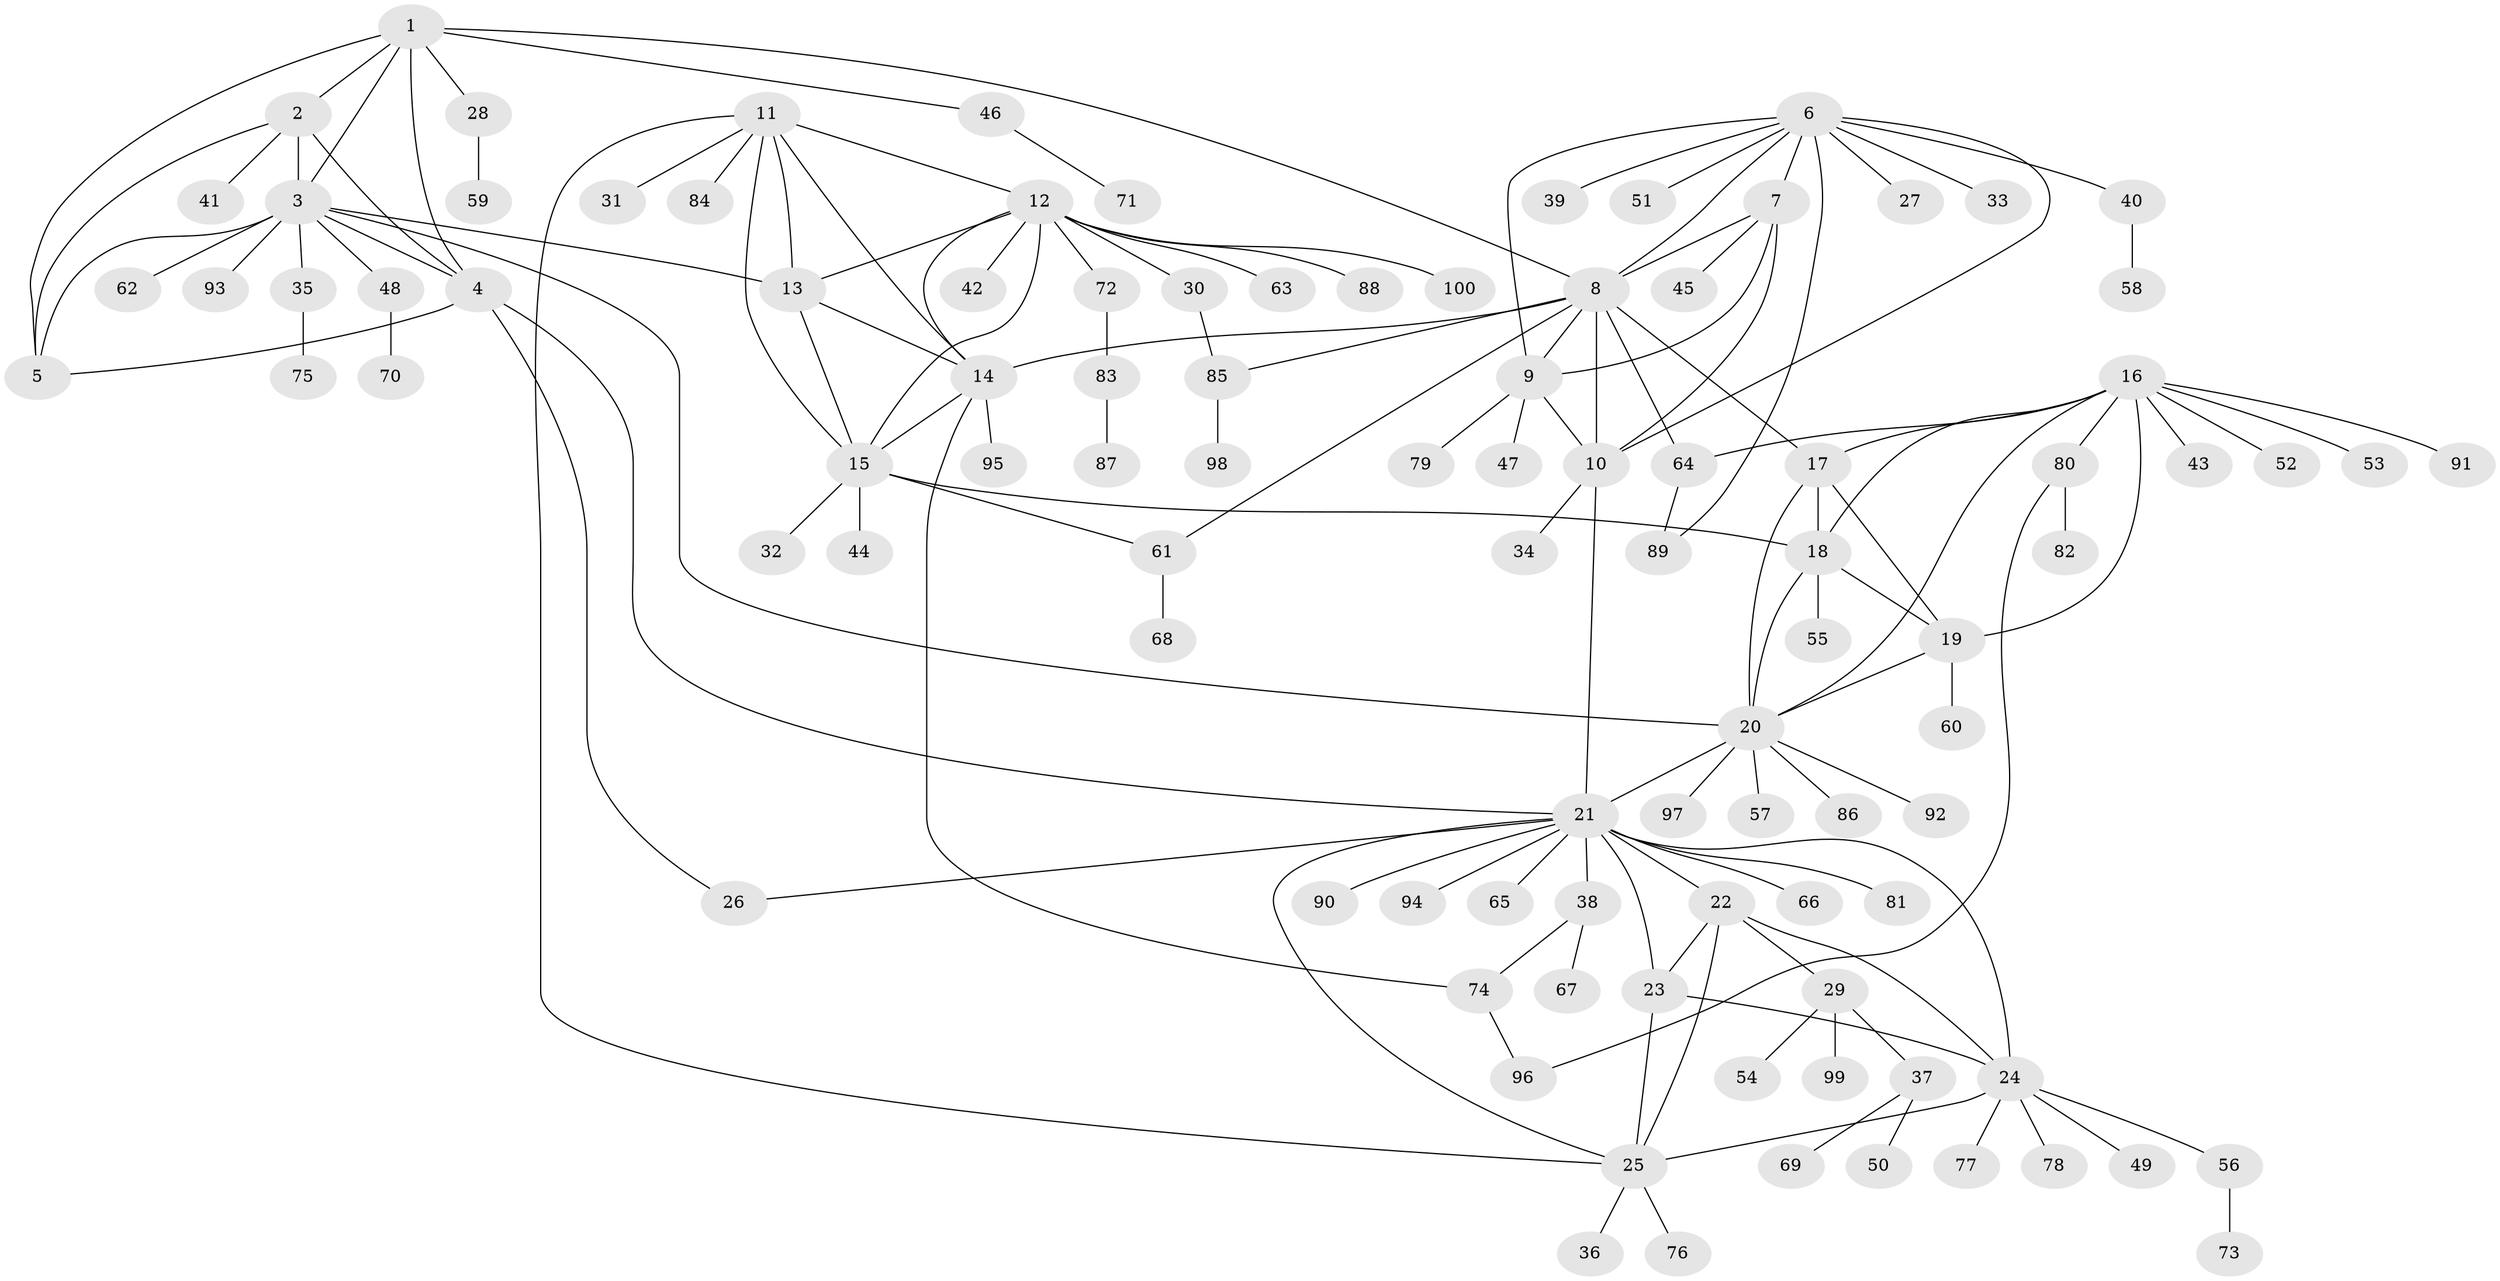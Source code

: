 // coarse degree distribution, {5: 0.04054054054054054, 3: 0.06756756756756757, 10: 0.013513513513513514, 14: 0.013513513513513514, 4: 0.05405405405405406, 7: 0.02702702702702703, 8: 0.04054054054054054, 6: 0.02702702702702703, 12: 0.013513513513513514, 2: 0.16216216216216217, 1: 0.5405405405405406}
// Generated by graph-tools (version 1.1) at 2025/42/03/06/25 10:42:15]
// undirected, 100 vertices, 142 edges
graph export_dot {
graph [start="1"]
  node [color=gray90,style=filled];
  1;
  2;
  3;
  4;
  5;
  6;
  7;
  8;
  9;
  10;
  11;
  12;
  13;
  14;
  15;
  16;
  17;
  18;
  19;
  20;
  21;
  22;
  23;
  24;
  25;
  26;
  27;
  28;
  29;
  30;
  31;
  32;
  33;
  34;
  35;
  36;
  37;
  38;
  39;
  40;
  41;
  42;
  43;
  44;
  45;
  46;
  47;
  48;
  49;
  50;
  51;
  52;
  53;
  54;
  55;
  56;
  57;
  58;
  59;
  60;
  61;
  62;
  63;
  64;
  65;
  66;
  67;
  68;
  69;
  70;
  71;
  72;
  73;
  74;
  75;
  76;
  77;
  78;
  79;
  80;
  81;
  82;
  83;
  84;
  85;
  86;
  87;
  88;
  89;
  90;
  91;
  92;
  93;
  94;
  95;
  96;
  97;
  98;
  99;
  100;
  1 -- 2;
  1 -- 3;
  1 -- 4;
  1 -- 5;
  1 -- 8;
  1 -- 28;
  1 -- 46;
  2 -- 3;
  2 -- 4;
  2 -- 5;
  2 -- 41;
  3 -- 4;
  3 -- 5;
  3 -- 13;
  3 -- 20;
  3 -- 35;
  3 -- 48;
  3 -- 62;
  3 -- 93;
  4 -- 5;
  4 -- 21;
  4 -- 26;
  6 -- 7;
  6 -- 8;
  6 -- 9;
  6 -- 10;
  6 -- 27;
  6 -- 33;
  6 -- 39;
  6 -- 40;
  6 -- 51;
  6 -- 89;
  7 -- 8;
  7 -- 9;
  7 -- 10;
  7 -- 45;
  8 -- 9;
  8 -- 10;
  8 -- 14;
  8 -- 17;
  8 -- 61;
  8 -- 64;
  8 -- 85;
  9 -- 10;
  9 -- 47;
  9 -- 79;
  10 -- 21;
  10 -- 34;
  11 -- 12;
  11 -- 13;
  11 -- 14;
  11 -- 15;
  11 -- 25;
  11 -- 31;
  11 -- 84;
  12 -- 13;
  12 -- 14;
  12 -- 15;
  12 -- 30;
  12 -- 42;
  12 -- 63;
  12 -- 72;
  12 -- 88;
  12 -- 100;
  13 -- 14;
  13 -- 15;
  14 -- 15;
  14 -- 74;
  14 -- 95;
  15 -- 18;
  15 -- 32;
  15 -- 44;
  15 -- 61;
  16 -- 17;
  16 -- 18;
  16 -- 19;
  16 -- 20;
  16 -- 43;
  16 -- 52;
  16 -- 53;
  16 -- 64;
  16 -- 80;
  16 -- 91;
  17 -- 18;
  17 -- 19;
  17 -- 20;
  18 -- 19;
  18 -- 20;
  18 -- 55;
  19 -- 20;
  19 -- 60;
  20 -- 21;
  20 -- 57;
  20 -- 86;
  20 -- 92;
  20 -- 97;
  21 -- 22;
  21 -- 23;
  21 -- 24;
  21 -- 25;
  21 -- 26;
  21 -- 38;
  21 -- 65;
  21 -- 66;
  21 -- 81;
  21 -- 90;
  21 -- 94;
  22 -- 23;
  22 -- 24;
  22 -- 25;
  22 -- 29;
  23 -- 24;
  23 -- 25;
  24 -- 25;
  24 -- 49;
  24 -- 56;
  24 -- 77;
  24 -- 78;
  25 -- 36;
  25 -- 76;
  28 -- 59;
  29 -- 37;
  29 -- 54;
  29 -- 99;
  30 -- 85;
  35 -- 75;
  37 -- 50;
  37 -- 69;
  38 -- 67;
  38 -- 74;
  40 -- 58;
  46 -- 71;
  48 -- 70;
  56 -- 73;
  61 -- 68;
  64 -- 89;
  72 -- 83;
  74 -- 96;
  80 -- 82;
  80 -- 96;
  83 -- 87;
  85 -- 98;
}
